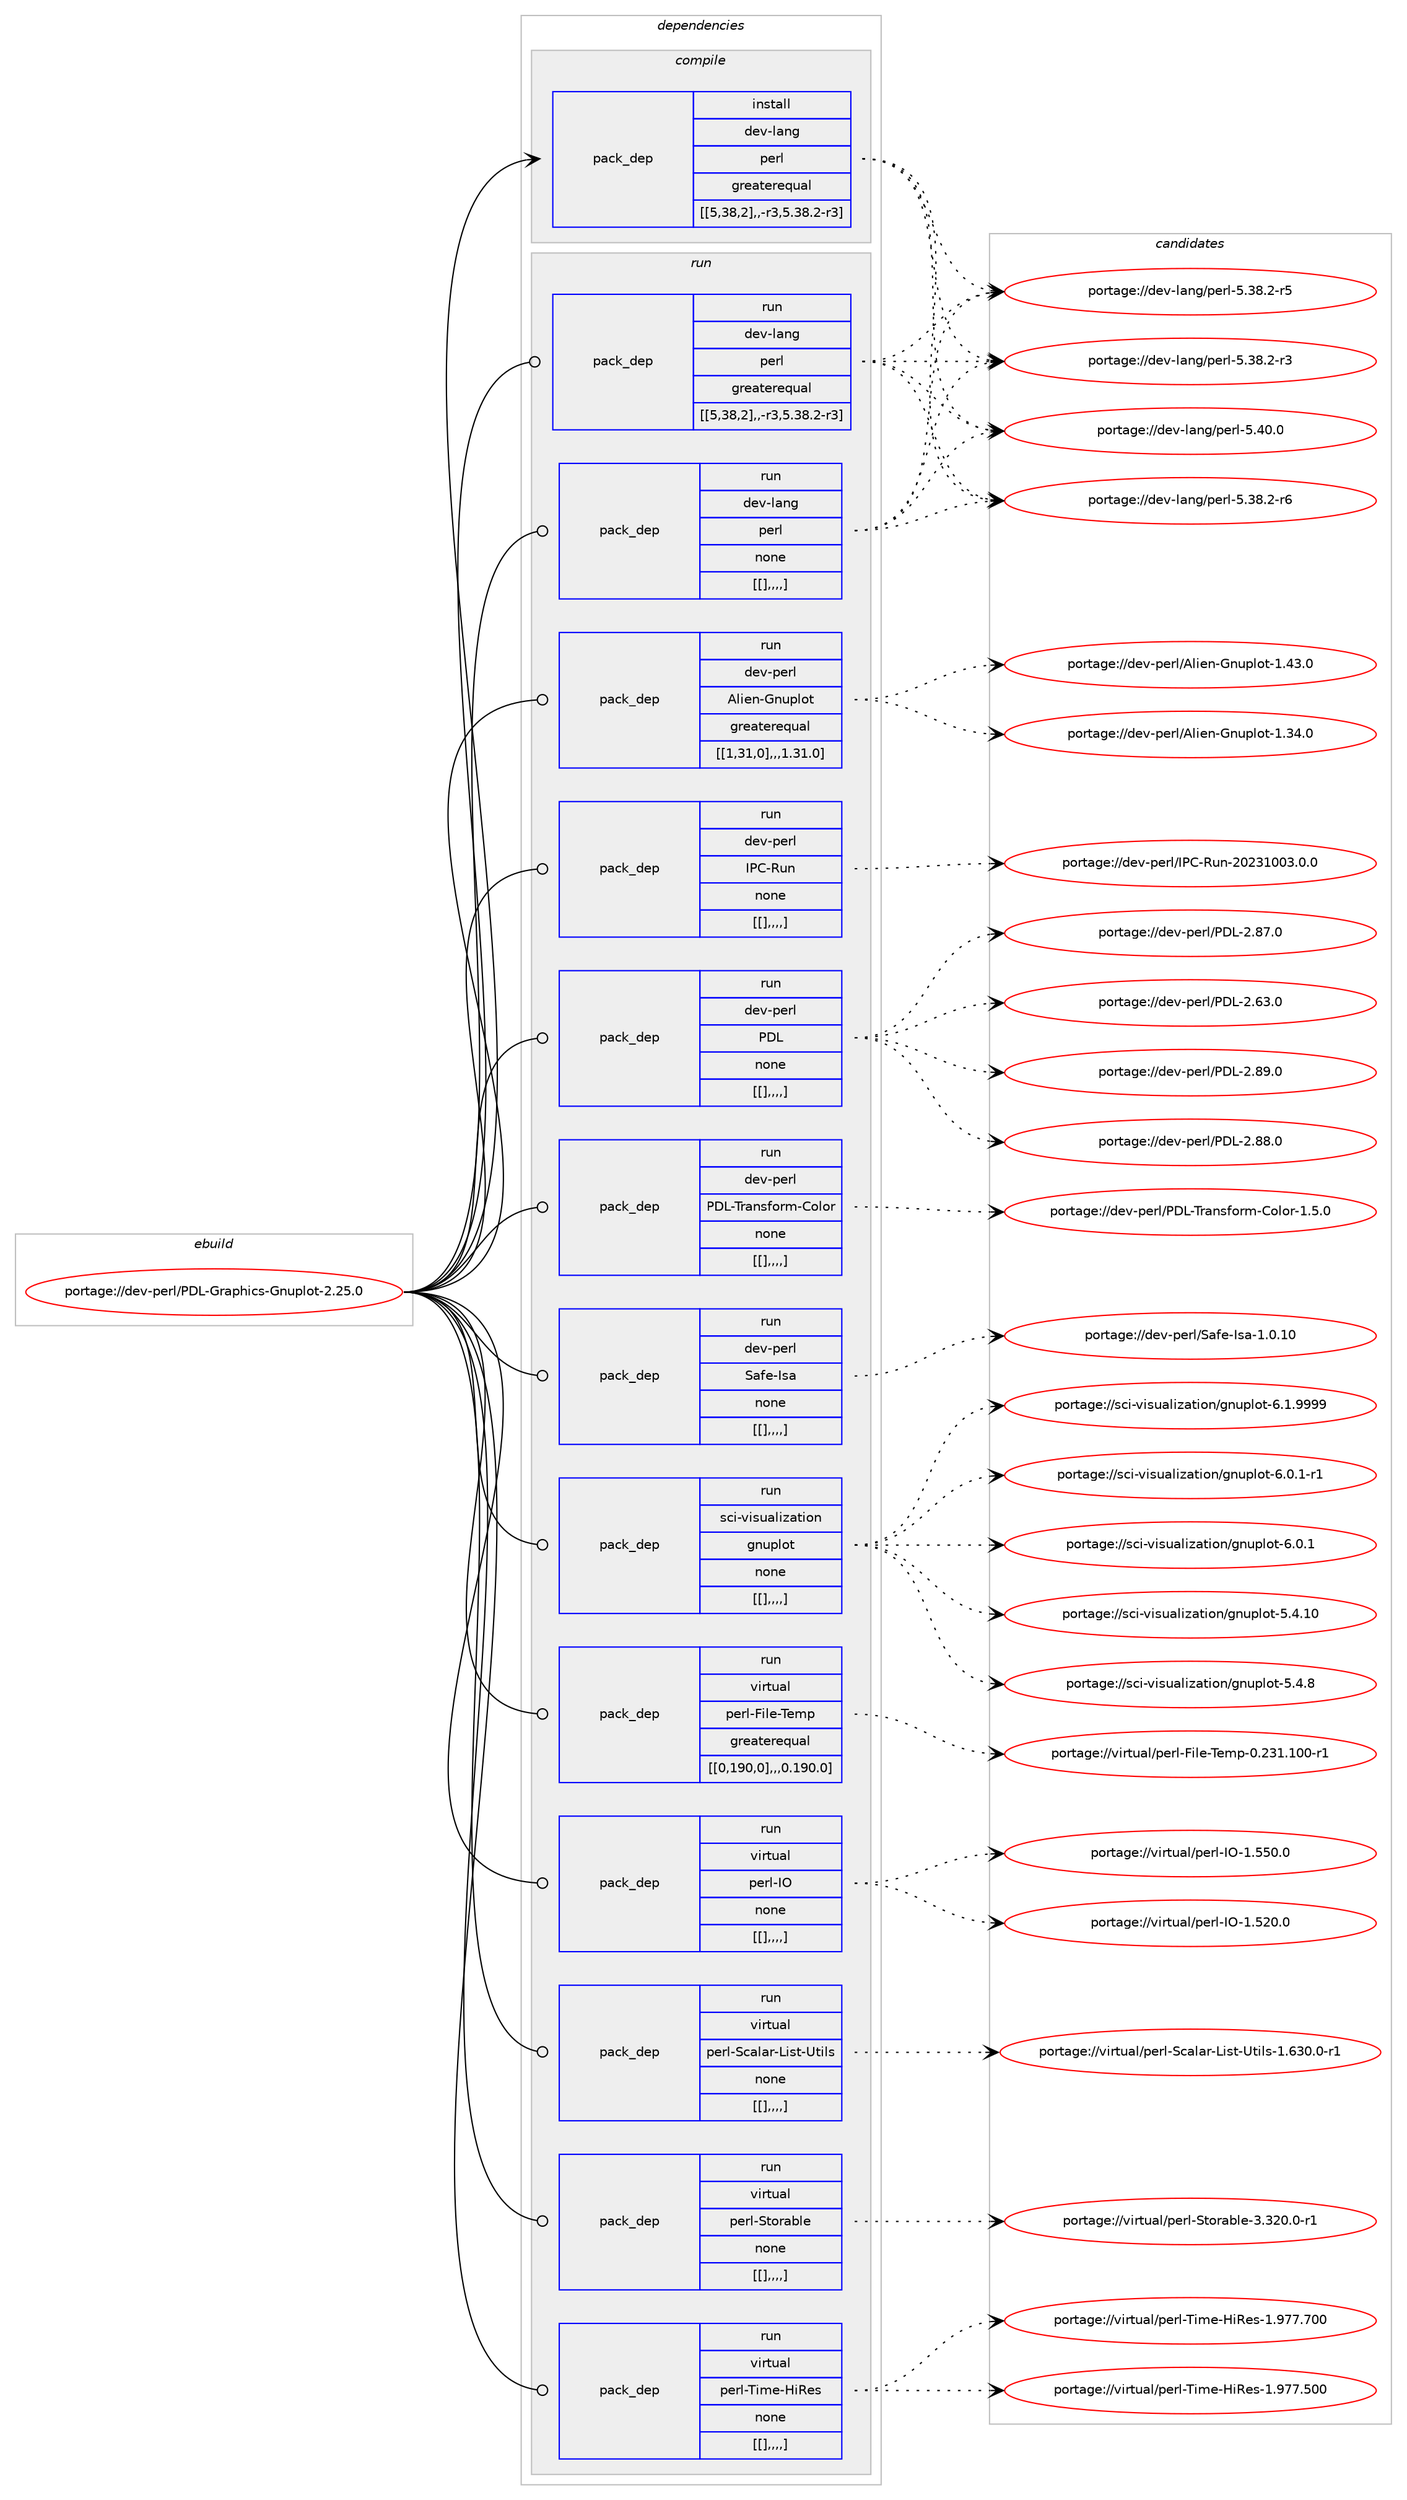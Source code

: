 digraph prolog {

# *************
# Graph options
# *************

newrank=true;
concentrate=true;
compound=true;
graph [rankdir=LR,fontname=Helvetica,fontsize=10,ranksep=1.5];#, ranksep=2.5, nodesep=0.2];
edge  [arrowhead=vee];
node  [fontname=Helvetica,fontsize=10];

# **********
# The ebuild
# **********

subgraph cluster_leftcol {
color=gray;
label=<<i>ebuild</i>>;
id [label="portage://dev-perl/PDL-Graphics-Gnuplot-2.25.0", color=red, width=4, href="../dev-perl/PDL-Graphics-Gnuplot-2.25.0.svg"];
}

# ****************
# The dependencies
# ****************

subgraph cluster_midcol {
color=gray;
label=<<i>dependencies</i>>;
subgraph cluster_compile {
fillcolor="#eeeeee";
style=filled;
label=<<i>compile</i>>;
subgraph pack104214 {
dependency135944 [label=<<TABLE BORDER="0" CELLBORDER="1" CELLSPACING="0" CELLPADDING="4" WIDTH="220"><TR><TD ROWSPAN="6" CELLPADDING="30">pack_dep</TD></TR><TR><TD WIDTH="110">install</TD></TR><TR><TD>dev-lang</TD></TR><TR><TD>perl</TD></TR><TR><TD>greaterequal</TD></TR><TR><TD>[[5,38,2],,-r3,5.38.2-r3]</TD></TR></TABLE>>, shape=none, color=blue];
}
id:e -> dependency135944:w [weight=20,style="solid",arrowhead="vee"];
}
subgraph cluster_compileandrun {
fillcolor="#eeeeee";
style=filled;
label=<<i>compile and run</i>>;
}
subgraph cluster_run {
fillcolor="#eeeeee";
style=filled;
label=<<i>run</i>>;
subgraph pack104215 {
dependency135945 [label=<<TABLE BORDER="0" CELLBORDER="1" CELLSPACING="0" CELLPADDING="4" WIDTH="220"><TR><TD ROWSPAN="6" CELLPADDING="30">pack_dep</TD></TR><TR><TD WIDTH="110">run</TD></TR><TR><TD>dev-lang</TD></TR><TR><TD>perl</TD></TR><TR><TD>greaterequal</TD></TR><TR><TD>[[5,38,2],,-r3,5.38.2-r3]</TD></TR></TABLE>>, shape=none, color=blue];
}
id:e -> dependency135945:w [weight=20,style="solid",arrowhead="odot"];
subgraph pack104216 {
dependency135946 [label=<<TABLE BORDER="0" CELLBORDER="1" CELLSPACING="0" CELLPADDING="4" WIDTH="220"><TR><TD ROWSPAN="6" CELLPADDING="30">pack_dep</TD></TR><TR><TD WIDTH="110">run</TD></TR><TR><TD>dev-lang</TD></TR><TR><TD>perl</TD></TR><TR><TD>none</TD></TR><TR><TD>[[],,,,]</TD></TR></TABLE>>, shape=none, color=blue];
}
id:e -> dependency135946:w [weight=20,style="solid",arrowhead="odot"];
subgraph pack104217 {
dependency135947 [label=<<TABLE BORDER="0" CELLBORDER="1" CELLSPACING="0" CELLPADDING="4" WIDTH="220"><TR><TD ROWSPAN="6" CELLPADDING="30">pack_dep</TD></TR><TR><TD WIDTH="110">run</TD></TR><TR><TD>dev-perl</TD></TR><TR><TD>Alien-Gnuplot</TD></TR><TR><TD>greaterequal</TD></TR><TR><TD>[[1,31,0],,,1.31.0]</TD></TR></TABLE>>, shape=none, color=blue];
}
id:e -> dependency135947:w [weight=20,style="solid",arrowhead="odot"];
subgraph pack104218 {
dependency135948 [label=<<TABLE BORDER="0" CELLBORDER="1" CELLSPACING="0" CELLPADDING="4" WIDTH="220"><TR><TD ROWSPAN="6" CELLPADDING="30">pack_dep</TD></TR><TR><TD WIDTH="110">run</TD></TR><TR><TD>dev-perl</TD></TR><TR><TD>IPC-Run</TD></TR><TR><TD>none</TD></TR><TR><TD>[[],,,,]</TD></TR></TABLE>>, shape=none, color=blue];
}
id:e -> dependency135948:w [weight=20,style="solid",arrowhead="odot"];
subgraph pack104219 {
dependency135949 [label=<<TABLE BORDER="0" CELLBORDER="1" CELLSPACING="0" CELLPADDING="4" WIDTH="220"><TR><TD ROWSPAN="6" CELLPADDING="30">pack_dep</TD></TR><TR><TD WIDTH="110">run</TD></TR><TR><TD>dev-perl</TD></TR><TR><TD>PDL</TD></TR><TR><TD>none</TD></TR><TR><TD>[[],,,,]</TD></TR></TABLE>>, shape=none, color=blue];
}
id:e -> dependency135949:w [weight=20,style="solid",arrowhead="odot"];
subgraph pack104220 {
dependency135950 [label=<<TABLE BORDER="0" CELLBORDER="1" CELLSPACING="0" CELLPADDING="4" WIDTH="220"><TR><TD ROWSPAN="6" CELLPADDING="30">pack_dep</TD></TR><TR><TD WIDTH="110">run</TD></TR><TR><TD>dev-perl</TD></TR><TR><TD>PDL-Transform-Color</TD></TR><TR><TD>none</TD></TR><TR><TD>[[],,,,]</TD></TR></TABLE>>, shape=none, color=blue];
}
id:e -> dependency135950:w [weight=20,style="solid",arrowhead="odot"];
subgraph pack104221 {
dependency135951 [label=<<TABLE BORDER="0" CELLBORDER="1" CELLSPACING="0" CELLPADDING="4" WIDTH="220"><TR><TD ROWSPAN="6" CELLPADDING="30">pack_dep</TD></TR><TR><TD WIDTH="110">run</TD></TR><TR><TD>dev-perl</TD></TR><TR><TD>Safe-Isa</TD></TR><TR><TD>none</TD></TR><TR><TD>[[],,,,]</TD></TR></TABLE>>, shape=none, color=blue];
}
id:e -> dependency135951:w [weight=20,style="solid",arrowhead="odot"];
subgraph pack104222 {
dependency135952 [label=<<TABLE BORDER="0" CELLBORDER="1" CELLSPACING="0" CELLPADDING="4" WIDTH="220"><TR><TD ROWSPAN="6" CELLPADDING="30">pack_dep</TD></TR><TR><TD WIDTH="110">run</TD></TR><TR><TD>sci-visualization</TD></TR><TR><TD>gnuplot</TD></TR><TR><TD>none</TD></TR><TR><TD>[[],,,,]</TD></TR></TABLE>>, shape=none, color=blue];
}
id:e -> dependency135952:w [weight=20,style="solid",arrowhead="odot"];
subgraph pack104223 {
dependency135953 [label=<<TABLE BORDER="0" CELLBORDER="1" CELLSPACING="0" CELLPADDING="4" WIDTH="220"><TR><TD ROWSPAN="6" CELLPADDING="30">pack_dep</TD></TR><TR><TD WIDTH="110">run</TD></TR><TR><TD>virtual</TD></TR><TR><TD>perl-File-Temp</TD></TR><TR><TD>greaterequal</TD></TR><TR><TD>[[0,190,0],,,0.190.0]</TD></TR></TABLE>>, shape=none, color=blue];
}
id:e -> dependency135953:w [weight=20,style="solid",arrowhead="odot"];
subgraph pack104224 {
dependency135954 [label=<<TABLE BORDER="0" CELLBORDER="1" CELLSPACING="0" CELLPADDING="4" WIDTH="220"><TR><TD ROWSPAN="6" CELLPADDING="30">pack_dep</TD></TR><TR><TD WIDTH="110">run</TD></TR><TR><TD>virtual</TD></TR><TR><TD>perl-IO</TD></TR><TR><TD>none</TD></TR><TR><TD>[[],,,,]</TD></TR></TABLE>>, shape=none, color=blue];
}
id:e -> dependency135954:w [weight=20,style="solid",arrowhead="odot"];
subgraph pack104225 {
dependency135955 [label=<<TABLE BORDER="0" CELLBORDER="1" CELLSPACING="0" CELLPADDING="4" WIDTH="220"><TR><TD ROWSPAN="6" CELLPADDING="30">pack_dep</TD></TR><TR><TD WIDTH="110">run</TD></TR><TR><TD>virtual</TD></TR><TR><TD>perl-Scalar-List-Utils</TD></TR><TR><TD>none</TD></TR><TR><TD>[[],,,,]</TD></TR></TABLE>>, shape=none, color=blue];
}
id:e -> dependency135955:w [weight=20,style="solid",arrowhead="odot"];
subgraph pack104226 {
dependency135956 [label=<<TABLE BORDER="0" CELLBORDER="1" CELLSPACING="0" CELLPADDING="4" WIDTH="220"><TR><TD ROWSPAN="6" CELLPADDING="30">pack_dep</TD></TR><TR><TD WIDTH="110">run</TD></TR><TR><TD>virtual</TD></TR><TR><TD>perl-Storable</TD></TR><TR><TD>none</TD></TR><TR><TD>[[],,,,]</TD></TR></TABLE>>, shape=none, color=blue];
}
id:e -> dependency135956:w [weight=20,style="solid",arrowhead="odot"];
subgraph pack104227 {
dependency135957 [label=<<TABLE BORDER="0" CELLBORDER="1" CELLSPACING="0" CELLPADDING="4" WIDTH="220"><TR><TD ROWSPAN="6" CELLPADDING="30">pack_dep</TD></TR><TR><TD WIDTH="110">run</TD></TR><TR><TD>virtual</TD></TR><TR><TD>perl-Time-HiRes</TD></TR><TR><TD>none</TD></TR><TR><TD>[[],,,,]</TD></TR></TABLE>>, shape=none, color=blue];
}
id:e -> dependency135957:w [weight=20,style="solid",arrowhead="odot"];
}
}

# **************
# The candidates
# **************

subgraph cluster_choices {
rank=same;
color=gray;
label=<<i>candidates</i>>;

subgraph choice104214 {
color=black;
nodesep=1;
choice10010111845108971101034711210111410845534652484648 [label="portage://dev-lang/perl-5.40.0", color=red, width=4,href="../dev-lang/perl-5.40.0.svg"];
choice100101118451089711010347112101114108455346515646504511454 [label="portage://dev-lang/perl-5.38.2-r6", color=red, width=4,href="../dev-lang/perl-5.38.2-r6.svg"];
choice100101118451089711010347112101114108455346515646504511453 [label="portage://dev-lang/perl-5.38.2-r5", color=red, width=4,href="../dev-lang/perl-5.38.2-r5.svg"];
choice100101118451089711010347112101114108455346515646504511451 [label="portage://dev-lang/perl-5.38.2-r3", color=red, width=4,href="../dev-lang/perl-5.38.2-r3.svg"];
dependency135944:e -> choice10010111845108971101034711210111410845534652484648:w [style=dotted,weight="100"];
dependency135944:e -> choice100101118451089711010347112101114108455346515646504511454:w [style=dotted,weight="100"];
dependency135944:e -> choice100101118451089711010347112101114108455346515646504511453:w [style=dotted,weight="100"];
dependency135944:e -> choice100101118451089711010347112101114108455346515646504511451:w [style=dotted,weight="100"];
}
subgraph choice104215 {
color=black;
nodesep=1;
choice10010111845108971101034711210111410845534652484648 [label="portage://dev-lang/perl-5.40.0", color=red, width=4,href="../dev-lang/perl-5.40.0.svg"];
choice100101118451089711010347112101114108455346515646504511454 [label="portage://dev-lang/perl-5.38.2-r6", color=red, width=4,href="../dev-lang/perl-5.38.2-r6.svg"];
choice100101118451089711010347112101114108455346515646504511453 [label="portage://dev-lang/perl-5.38.2-r5", color=red, width=4,href="../dev-lang/perl-5.38.2-r5.svg"];
choice100101118451089711010347112101114108455346515646504511451 [label="portage://dev-lang/perl-5.38.2-r3", color=red, width=4,href="../dev-lang/perl-5.38.2-r3.svg"];
dependency135945:e -> choice10010111845108971101034711210111410845534652484648:w [style=dotted,weight="100"];
dependency135945:e -> choice100101118451089711010347112101114108455346515646504511454:w [style=dotted,weight="100"];
dependency135945:e -> choice100101118451089711010347112101114108455346515646504511453:w [style=dotted,weight="100"];
dependency135945:e -> choice100101118451089711010347112101114108455346515646504511451:w [style=dotted,weight="100"];
}
subgraph choice104216 {
color=black;
nodesep=1;
choice10010111845108971101034711210111410845534652484648 [label="portage://dev-lang/perl-5.40.0", color=red, width=4,href="../dev-lang/perl-5.40.0.svg"];
choice100101118451089711010347112101114108455346515646504511454 [label="portage://dev-lang/perl-5.38.2-r6", color=red, width=4,href="../dev-lang/perl-5.38.2-r6.svg"];
choice100101118451089711010347112101114108455346515646504511453 [label="portage://dev-lang/perl-5.38.2-r5", color=red, width=4,href="../dev-lang/perl-5.38.2-r5.svg"];
choice100101118451089711010347112101114108455346515646504511451 [label="portage://dev-lang/perl-5.38.2-r3", color=red, width=4,href="../dev-lang/perl-5.38.2-r3.svg"];
dependency135946:e -> choice10010111845108971101034711210111410845534652484648:w [style=dotted,weight="100"];
dependency135946:e -> choice100101118451089711010347112101114108455346515646504511454:w [style=dotted,weight="100"];
dependency135946:e -> choice100101118451089711010347112101114108455346515646504511453:w [style=dotted,weight="100"];
dependency135946:e -> choice100101118451089711010347112101114108455346515646504511451:w [style=dotted,weight="100"];
}
subgraph choice104217 {
color=black;
nodesep=1;
choice100101118451121011141084765108105101110457111011711210811111645494652514648 [label="portage://dev-perl/Alien-Gnuplot-1.43.0", color=red, width=4,href="../dev-perl/Alien-Gnuplot-1.43.0.svg"];
choice100101118451121011141084765108105101110457111011711210811111645494651524648 [label="portage://dev-perl/Alien-Gnuplot-1.34.0", color=red, width=4,href="../dev-perl/Alien-Gnuplot-1.34.0.svg"];
dependency135947:e -> choice100101118451121011141084765108105101110457111011711210811111645494652514648:w [style=dotted,weight="100"];
dependency135947:e -> choice100101118451121011141084765108105101110457111011711210811111645494651524648:w [style=dotted,weight="100"];
}
subgraph choice104218 {
color=black;
nodesep=1;
choice1001011184511210111410847738067458211711045504850514948485146484648 [label="portage://dev-perl/IPC-Run-20231003.0.0", color=red, width=4,href="../dev-perl/IPC-Run-20231003.0.0.svg"];
dependency135948:e -> choice1001011184511210111410847738067458211711045504850514948485146484648:w [style=dotted,weight="100"];
}
subgraph choice104219 {
color=black;
nodesep=1;
choice100101118451121011141084780687645504656574648 [label="portage://dev-perl/PDL-2.89.0", color=red, width=4,href="../dev-perl/PDL-2.89.0.svg"];
choice100101118451121011141084780687645504656564648 [label="portage://dev-perl/PDL-2.88.0", color=red, width=4,href="../dev-perl/PDL-2.88.0.svg"];
choice100101118451121011141084780687645504656554648 [label="portage://dev-perl/PDL-2.87.0", color=red, width=4,href="../dev-perl/PDL-2.87.0.svg"];
choice100101118451121011141084780687645504654514648 [label="portage://dev-perl/PDL-2.63.0", color=red, width=4,href="../dev-perl/PDL-2.63.0.svg"];
dependency135949:e -> choice100101118451121011141084780687645504656574648:w [style=dotted,weight="100"];
dependency135949:e -> choice100101118451121011141084780687645504656564648:w [style=dotted,weight="100"];
dependency135949:e -> choice100101118451121011141084780687645504656554648:w [style=dotted,weight="100"];
dependency135949:e -> choice100101118451121011141084780687645504654514648:w [style=dotted,weight="100"];
}
subgraph choice104220 {
color=black;
nodesep=1;
choice10010111845112101114108478068764584114971101151021111141094567111108111114454946534648 [label="portage://dev-perl/PDL-Transform-Color-1.5.0", color=red, width=4,href="../dev-perl/PDL-Transform-Color-1.5.0.svg"];
dependency135950:e -> choice10010111845112101114108478068764584114971101151021111141094567111108111114454946534648:w [style=dotted,weight="100"];
}
subgraph choice104221 {
color=black;
nodesep=1;
choice1001011184511210111410847839710210145731159745494648464948 [label="portage://dev-perl/Safe-Isa-1.0.10", color=red, width=4,href="../dev-perl/Safe-Isa-1.0.10.svg"];
dependency135951:e -> choice1001011184511210111410847839710210145731159745494648464948:w [style=dotted,weight="100"];
}
subgraph choice104222 {
color=black;
nodesep=1;
choice1159910545118105115117971081051229711610511111047103110117112108111116455446494657575757 [label="portage://sci-visualization/gnuplot-6.1.9999", color=red, width=4,href="../sci-visualization/gnuplot-6.1.9999.svg"];
choice11599105451181051151179710810512297116105111110471031101171121081111164554464846494511449 [label="portage://sci-visualization/gnuplot-6.0.1-r1", color=red, width=4,href="../sci-visualization/gnuplot-6.0.1-r1.svg"];
choice1159910545118105115117971081051229711610511111047103110117112108111116455446484649 [label="portage://sci-visualization/gnuplot-6.0.1", color=red, width=4,href="../sci-visualization/gnuplot-6.0.1.svg"];
choice115991054511810511511797108105122971161051111104710311011711210811111645534652464948 [label="portage://sci-visualization/gnuplot-5.4.10", color=red, width=4,href="../sci-visualization/gnuplot-5.4.10.svg"];
choice1159910545118105115117971081051229711610511111047103110117112108111116455346524656 [label="portage://sci-visualization/gnuplot-5.4.8", color=red, width=4,href="../sci-visualization/gnuplot-5.4.8.svg"];
dependency135952:e -> choice1159910545118105115117971081051229711610511111047103110117112108111116455446494657575757:w [style=dotted,weight="100"];
dependency135952:e -> choice11599105451181051151179710810512297116105111110471031101171121081111164554464846494511449:w [style=dotted,weight="100"];
dependency135952:e -> choice1159910545118105115117971081051229711610511111047103110117112108111116455446484649:w [style=dotted,weight="100"];
dependency135952:e -> choice115991054511810511511797108105122971161051111104710311011711210811111645534652464948:w [style=dotted,weight="100"];
dependency135952:e -> choice1159910545118105115117971081051229711610511111047103110117112108111116455346524656:w [style=dotted,weight="100"];
}
subgraph choice104223 {
color=black;
nodesep=1;
choice118105114116117971084711210111410845701051081014584101109112454846505149464948484511449 [label="portage://virtual/perl-File-Temp-0.231.100-r1", color=red, width=4,href="../virtual/perl-File-Temp-0.231.100-r1.svg"];
dependency135953:e -> choice118105114116117971084711210111410845701051081014584101109112454846505149464948484511449:w [style=dotted,weight="100"];
}
subgraph choice104224 {
color=black;
nodesep=1;
choice11810511411611797108471121011141084573794549465353484648 [label="portage://virtual/perl-IO-1.550.0", color=red, width=4,href="../virtual/perl-IO-1.550.0.svg"];
choice11810511411611797108471121011141084573794549465350484648 [label="portage://virtual/perl-IO-1.520.0", color=red, width=4,href="../virtual/perl-IO-1.520.0.svg"];
dependency135954:e -> choice11810511411611797108471121011141084573794549465353484648:w [style=dotted,weight="100"];
dependency135954:e -> choice11810511411611797108471121011141084573794549465350484648:w [style=dotted,weight="100"];
}
subgraph choice104225 {
color=black;
nodesep=1;
choice118105114116117971084711210111410845839997108971144576105115116458511610510811545494654514846484511449 [label="portage://virtual/perl-Scalar-List-Utils-1.630.0-r1", color=red, width=4,href="../virtual/perl-Scalar-List-Utils-1.630.0-r1.svg"];
dependency135955:e -> choice118105114116117971084711210111410845839997108971144576105115116458511610510811545494654514846484511449:w [style=dotted,weight="100"];
}
subgraph choice104226 {
color=black;
nodesep=1;
choice11810511411611797108471121011141084583116111114979810810145514651504846484511449 [label="portage://virtual/perl-Storable-3.320.0-r1", color=red, width=4,href="../virtual/perl-Storable-3.320.0-r1.svg"];
dependency135956:e -> choice11810511411611797108471121011141084583116111114979810810145514651504846484511449:w [style=dotted,weight="100"];
}
subgraph choice104227 {
color=black;
nodesep=1;
choice1181051141161179710847112101114108458410510910145721058210111545494657555546554848 [label="portage://virtual/perl-Time-HiRes-1.977.700", color=red, width=4,href="../virtual/perl-Time-HiRes-1.977.700.svg"];
choice1181051141161179710847112101114108458410510910145721058210111545494657555546534848 [label="portage://virtual/perl-Time-HiRes-1.977.500", color=red, width=4,href="../virtual/perl-Time-HiRes-1.977.500.svg"];
dependency135957:e -> choice1181051141161179710847112101114108458410510910145721058210111545494657555546554848:w [style=dotted,weight="100"];
dependency135957:e -> choice1181051141161179710847112101114108458410510910145721058210111545494657555546534848:w [style=dotted,weight="100"];
}
}

}
